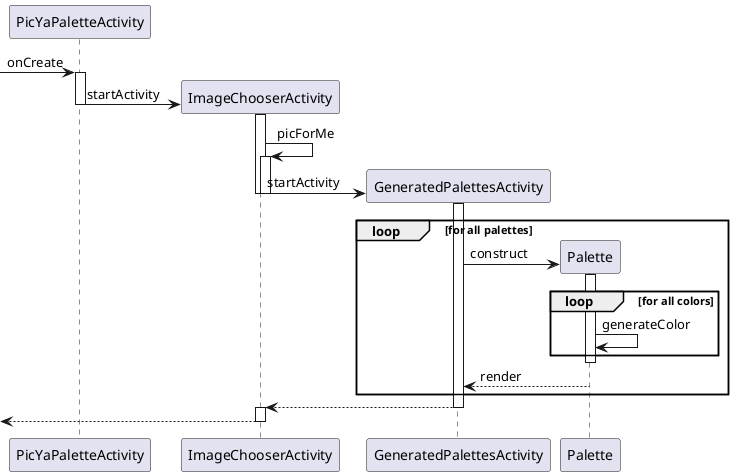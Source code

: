 @startuml


[-> PicYaPaletteActivity: onCreate
activate PicYaPaletteActivity

create ImageChooserActivity
PicYaPaletteActivity -> ImageChooserActivity:  startActivity

activate ImageChooserActivity
deactivate PicYaPaletteActivity

ImageChooserActivity -> ImageChooserActivity: picForMe
activate ImageChooserActivity

create GeneratedPalettesActivity
ImageChooserActivity -> GeneratedPalettesActivity: startActivity
deactivate ImageChooserActivity
deactivate ImageChooserActivity
activate GeneratedPalettesActivity

loop for all palettes
create Palette
GeneratedPalettesActivity -> Palette: construct
activate Palette

loop for all colors
Palette -> Palette: generateColor
end
deactivate Palette
Palette --> GeneratedPalettesActivity: render
end

GeneratedPalettesActivity --> ImageChooserActivity
deactivate GeneratedPalettesActivity
activate ImageChooserActivity
<--ImageChooserActivity
deactivate ImageChooserActivity

@enduml